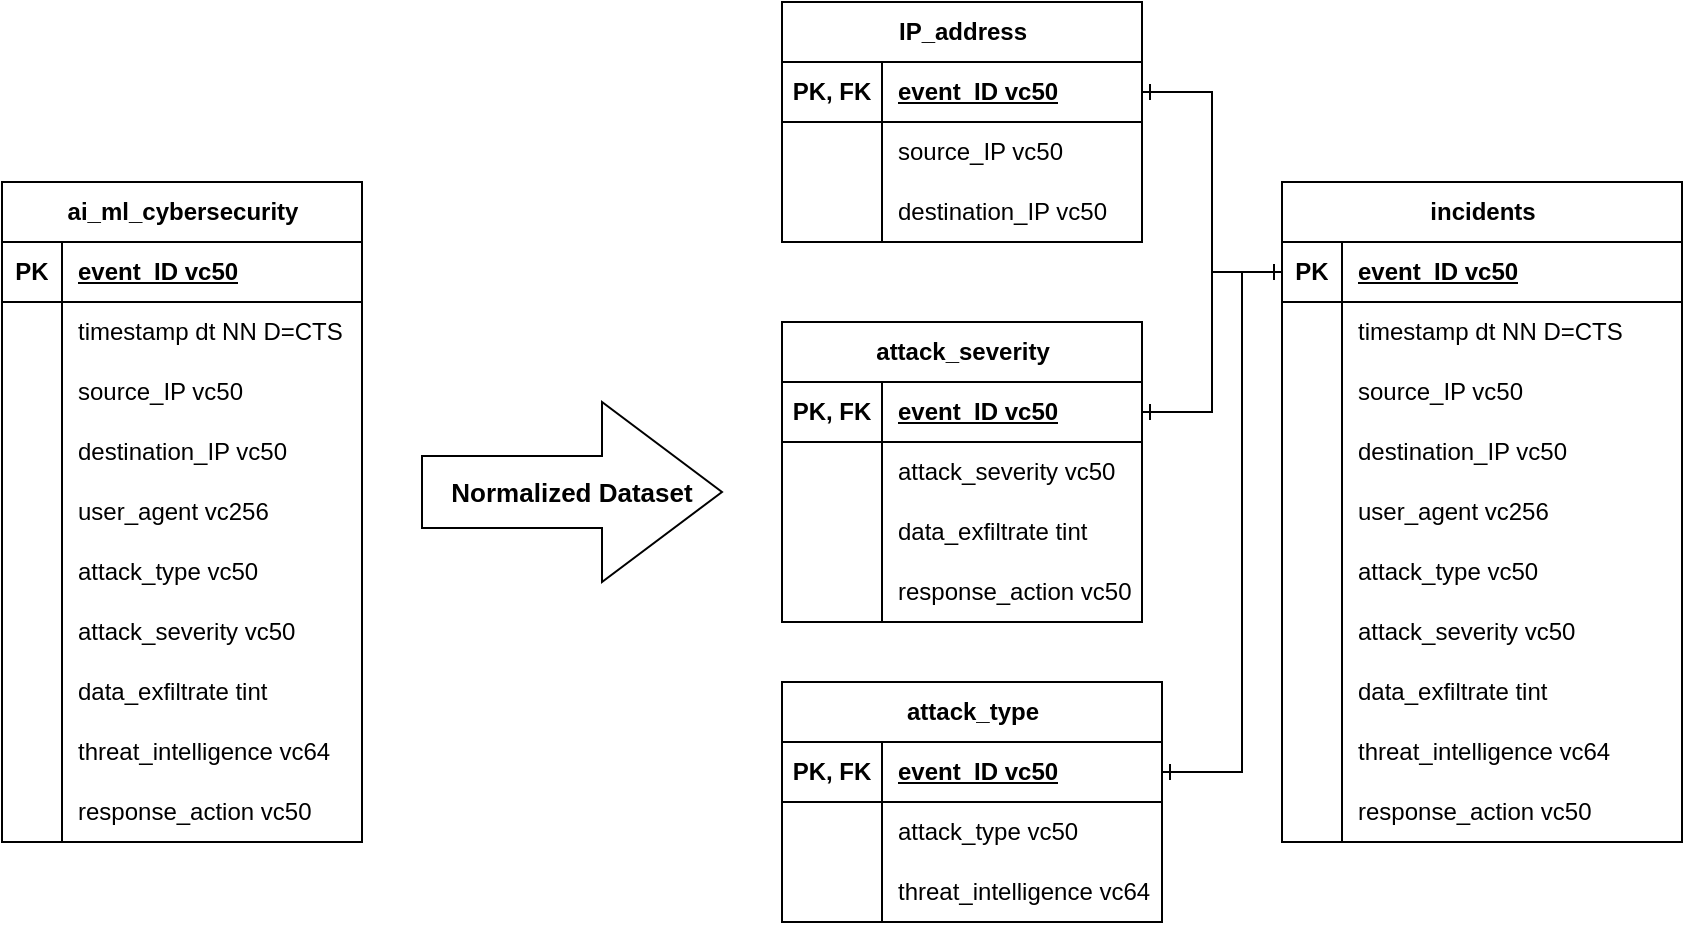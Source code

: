 <mxfile version="26.2.2">
  <diagram name="Page-1" id="q5NoEuznmIDXxL8UI7JM">
    <mxGraphModel dx="1345" dy="783" grid="1" gridSize="10" guides="1" tooltips="1" connect="1" arrows="1" fold="1" page="1" pageScale="1" pageWidth="1100" pageHeight="850" math="0" shadow="0">
      <root>
        <mxCell id="0" />
        <mxCell id="1" parent="0" />
        <mxCell id="5djAcoGEGjlxMIAoUqnh-1" value="ai_ml_cybersecurity" style="shape=table;startSize=30;container=1;collapsible=1;childLayout=tableLayout;fixedRows=1;rowLines=0;fontStyle=1;align=center;resizeLast=1;html=1;" vertex="1" parent="1">
          <mxGeometry x="120" y="130" width="180" height="330" as="geometry" />
        </mxCell>
        <mxCell id="5djAcoGEGjlxMIAoUqnh-2" value="" style="shape=tableRow;horizontal=0;startSize=0;swimlaneHead=0;swimlaneBody=0;fillColor=none;collapsible=0;dropTarget=0;points=[[0,0.5],[1,0.5]];portConstraint=eastwest;top=0;left=0;right=0;bottom=1;" vertex="1" parent="5djAcoGEGjlxMIAoUqnh-1">
          <mxGeometry y="30" width="180" height="30" as="geometry" />
        </mxCell>
        <mxCell id="5djAcoGEGjlxMIAoUqnh-3" value="PK" style="shape=partialRectangle;connectable=0;fillColor=none;top=0;left=0;bottom=0;right=0;fontStyle=1;overflow=hidden;whiteSpace=wrap;html=1;" vertex="1" parent="5djAcoGEGjlxMIAoUqnh-2">
          <mxGeometry width="30" height="30" as="geometry">
            <mxRectangle width="30" height="30" as="alternateBounds" />
          </mxGeometry>
        </mxCell>
        <mxCell id="5djAcoGEGjlxMIAoUqnh-4" value="event_ID vc50" style="shape=partialRectangle;connectable=0;fillColor=none;top=0;left=0;bottom=0;right=0;align=left;spacingLeft=6;fontStyle=5;overflow=hidden;whiteSpace=wrap;html=1;" vertex="1" parent="5djAcoGEGjlxMIAoUqnh-2">
          <mxGeometry x="30" width="150" height="30" as="geometry">
            <mxRectangle width="150" height="30" as="alternateBounds" />
          </mxGeometry>
        </mxCell>
        <mxCell id="5djAcoGEGjlxMIAoUqnh-5" value="" style="shape=tableRow;horizontal=0;startSize=0;swimlaneHead=0;swimlaneBody=0;fillColor=none;collapsible=0;dropTarget=0;points=[[0,0.5],[1,0.5]];portConstraint=eastwest;top=0;left=0;right=0;bottom=0;" vertex="1" parent="5djAcoGEGjlxMIAoUqnh-1">
          <mxGeometry y="60" width="180" height="30" as="geometry" />
        </mxCell>
        <mxCell id="5djAcoGEGjlxMIAoUqnh-6" value="" style="shape=partialRectangle;connectable=0;fillColor=none;top=0;left=0;bottom=0;right=0;editable=1;overflow=hidden;whiteSpace=wrap;html=1;" vertex="1" parent="5djAcoGEGjlxMIAoUqnh-5">
          <mxGeometry width="30" height="30" as="geometry">
            <mxRectangle width="30" height="30" as="alternateBounds" />
          </mxGeometry>
        </mxCell>
        <mxCell id="5djAcoGEGjlxMIAoUqnh-7" value="timestamp dt NN D=CTS" style="shape=partialRectangle;connectable=0;fillColor=none;top=0;left=0;bottom=0;right=0;align=left;spacingLeft=6;overflow=hidden;whiteSpace=wrap;html=1;" vertex="1" parent="5djAcoGEGjlxMIAoUqnh-5">
          <mxGeometry x="30" width="150" height="30" as="geometry">
            <mxRectangle width="150" height="30" as="alternateBounds" />
          </mxGeometry>
        </mxCell>
        <mxCell id="5djAcoGEGjlxMIAoUqnh-8" value="" style="shape=tableRow;horizontal=0;startSize=0;swimlaneHead=0;swimlaneBody=0;fillColor=none;collapsible=0;dropTarget=0;points=[[0,0.5],[1,0.5]];portConstraint=eastwest;top=0;left=0;right=0;bottom=0;" vertex="1" parent="5djAcoGEGjlxMIAoUqnh-1">
          <mxGeometry y="90" width="180" height="30" as="geometry" />
        </mxCell>
        <mxCell id="5djAcoGEGjlxMIAoUqnh-9" value="" style="shape=partialRectangle;connectable=0;fillColor=none;top=0;left=0;bottom=0;right=0;editable=1;overflow=hidden;whiteSpace=wrap;html=1;" vertex="1" parent="5djAcoGEGjlxMIAoUqnh-8">
          <mxGeometry width="30" height="30" as="geometry">
            <mxRectangle width="30" height="30" as="alternateBounds" />
          </mxGeometry>
        </mxCell>
        <mxCell id="5djAcoGEGjlxMIAoUqnh-10" value="source_IP vc50" style="shape=partialRectangle;connectable=0;fillColor=none;top=0;left=0;bottom=0;right=0;align=left;spacingLeft=6;overflow=hidden;whiteSpace=wrap;html=1;" vertex="1" parent="5djAcoGEGjlxMIAoUqnh-8">
          <mxGeometry x="30" width="150" height="30" as="geometry">
            <mxRectangle width="150" height="30" as="alternateBounds" />
          </mxGeometry>
        </mxCell>
        <mxCell id="5djAcoGEGjlxMIAoUqnh-11" value="" style="shape=tableRow;horizontal=0;startSize=0;swimlaneHead=0;swimlaneBody=0;fillColor=none;collapsible=0;dropTarget=0;points=[[0,0.5],[1,0.5]];portConstraint=eastwest;top=0;left=0;right=0;bottom=0;" vertex="1" parent="5djAcoGEGjlxMIAoUqnh-1">
          <mxGeometry y="120" width="180" height="30" as="geometry" />
        </mxCell>
        <mxCell id="5djAcoGEGjlxMIAoUqnh-12" value="" style="shape=partialRectangle;connectable=0;fillColor=none;top=0;left=0;bottom=0;right=0;editable=1;overflow=hidden;whiteSpace=wrap;html=1;" vertex="1" parent="5djAcoGEGjlxMIAoUqnh-11">
          <mxGeometry width="30" height="30" as="geometry">
            <mxRectangle width="30" height="30" as="alternateBounds" />
          </mxGeometry>
        </mxCell>
        <mxCell id="5djAcoGEGjlxMIAoUqnh-13" value="destination_IP vc50" style="shape=partialRectangle;connectable=0;fillColor=none;top=0;left=0;bottom=0;right=0;align=left;spacingLeft=6;overflow=hidden;whiteSpace=wrap;html=1;" vertex="1" parent="5djAcoGEGjlxMIAoUqnh-11">
          <mxGeometry x="30" width="150" height="30" as="geometry">
            <mxRectangle width="150" height="30" as="alternateBounds" />
          </mxGeometry>
        </mxCell>
        <mxCell id="5djAcoGEGjlxMIAoUqnh-14" value="" style="shape=tableRow;horizontal=0;startSize=0;swimlaneHead=0;swimlaneBody=0;fillColor=none;collapsible=0;dropTarget=0;points=[[0,0.5],[1,0.5]];portConstraint=eastwest;top=0;left=0;right=0;bottom=0;" vertex="1" parent="5djAcoGEGjlxMIAoUqnh-1">
          <mxGeometry y="150" width="180" height="30" as="geometry" />
        </mxCell>
        <mxCell id="5djAcoGEGjlxMIAoUqnh-15" value="" style="shape=partialRectangle;connectable=0;fillColor=none;top=0;left=0;bottom=0;right=0;editable=1;overflow=hidden;whiteSpace=wrap;html=1;" vertex="1" parent="5djAcoGEGjlxMIAoUqnh-14">
          <mxGeometry width="30" height="30" as="geometry">
            <mxRectangle width="30" height="30" as="alternateBounds" />
          </mxGeometry>
        </mxCell>
        <mxCell id="5djAcoGEGjlxMIAoUqnh-16" value="user_agent vc256" style="shape=partialRectangle;connectable=0;fillColor=none;top=0;left=0;bottom=0;right=0;align=left;spacingLeft=6;overflow=hidden;whiteSpace=wrap;html=1;" vertex="1" parent="5djAcoGEGjlxMIAoUqnh-14">
          <mxGeometry x="30" width="150" height="30" as="geometry">
            <mxRectangle width="150" height="30" as="alternateBounds" />
          </mxGeometry>
        </mxCell>
        <mxCell id="5djAcoGEGjlxMIAoUqnh-17" value="" style="shape=tableRow;horizontal=0;startSize=0;swimlaneHead=0;swimlaneBody=0;fillColor=none;collapsible=0;dropTarget=0;points=[[0,0.5],[1,0.5]];portConstraint=eastwest;top=0;left=0;right=0;bottom=0;" vertex="1" parent="5djAcoGEGjlxMIAoUqnh-1">
          <mxGeometry y="180" width="180" height="30" as="geometry" />
        </mxCell>
        <mxCell id="5djAcoGEGjlxMIAoUqnh-18" value="" style="shape=partialRectangle;connectable=0;fillColor=none;top=0;left=0;bottom=0;right=0;editable=1;overflow=hidden;whiteSpace=wrap;html=1;" vertex="1" parent="5djAcoGEGjlxMIAoUqnh-17">
          <mxGeometry width="30" height="30" as="geometry">
            <mxRectangle width="30" height="30" as="alternateBounds" />
          </mxGeometry>
        </mxCell>
        <mxCell id="5djAcoGEGjlxMIAoUqnh-19" value="attack_type vc50" style="shape=partialRectangle;connectable=0;fillColor=none;top=0;left=0;bottom=0;right=0;align=left;spacingLeft=6;overflow=hidden;whiteSpace=wrap;html=1;" vertex="1" parent="5djAcoGEGjlxMIAoUqnh-17">
          <mxGeometry x="30" width="150" height="30" as="geometry">
            <mxRectangle width="150" height="30" as="alternateBounds" />
          </mxGeometry>
        </mxCell>
        <mxCell id="5djAcoGEGjlxMIAoUqnh-20" value="" style="shape=tableRow;horizontal=0;startSize=0;swimlaneHead=0;swimlaneBody=0;fillColor=none;collapsible=0;dropTarget=0;points=[[0,0.5],[1,0.5]];portConstraint=eastwest;top=0;left=0;right=0;bottom=0;" vertex="1" parent="5djAcoGEGjlxMIAoUqnh-1">
          <mxGeometry y="210" width="180" height="30" as="geometry" />
        </mxCell>
        <mxCell id="5djAcoGEGjlxMIAoUqnh-21" value="" style="shape=partialRectangle;connectable=0;fillColor=none;top=0;left=0;bottom=0;right=0;editable=1;overflow=hidden;whiteSpace=wrap;html=1;" vertex="1" parent="5djAcoGEGjlxMIAoUqnh-20">
          <mxGeometry width="30" height="30" as="geometry">
            <mxRectangle width="30" height="30" as="alternateBounds" />
          </mxGeometry>
        </mxCell>
        <mxCell id="5djAcoGEGjlxMIAoUqnh-22" value="attack_severity vc50" style="shape=partialRectangle;connectable=0;fillColor=none;top=0;left=0;bottom=0;right=0;align=left;spacingLeft=6;overflow=hidden;whiteSpace=wrap;html=1;" vertex="1" parent="5djAcoGEGjlxMIAoUqnh-20">
          <mxGeometry x="30" width="150" height="30" as="geometry">
            <mxRectangle width="150" height="30" as="alternateBounds" />
          </mxGeometry>
        </mxCell>
        <mxCell id="5djAcoGEGjlxMIAoUqnh-23" value="" style="shape=tableRow;horizontal=0;startSize=0;swimlaneHead=0;swimlaneBody=0;fillColor=none;collapsible=0;dropTarget=0;points=[[0,0.5],[1,0.5]];portConstraint=eastwest;top=0;left=0;right=0;bottom=0;" vertex="1" parent="5djAcoGEGjlxMIAoUqnh-1">
          <mxGeometry y="240" width="180" height="30" as="geometry" />
        </mxCell>
        <mxCell id="5djAcoGEGjlxMIAoUqnh-24" value="" style="shape=partialRectangle;connectable=0;fillColor=none;top=0;left=0;bottom=0;right=0;editable=1;overflow=hidden;whiteSpace=wrap;html=1;" vertex="1" parent="5djAcoGEGjlxMIAoUqnh-23">
          <mxGeometry width="30" height="30" as="geometry">
            <mxRectangle width="30" height="30" as="alternateBounds" />
          </mxGeometry>
        </mxCell>
        <mxCell id="5djAcoGEGjlxMIAoUqnh-25" value="data_exfiltrate tint" style="shape=partialRectangle;connectable=0;fillColor=none;top=0;left=0;bottom=0;right=0;align=left;spacingLeft=6;overflow=hidden;whiteSpace=wrap;html=1;" vertex="1" parent="5djAcoGEGjlxMIAoUqnh-23">
          <mxGeometry x="30" width="150" height="30" as="geometry">
            <mxRectangle width="150" height="30" as="alternateBounds" />
          </mxGeometry>
        </mxCell>
        <mxCell id="5djAcoGEGjlxMIAoUqnh-29" value="" style="shape=tableRow;horizontal=0;startSize=0;swimlaneHead=0;swimlaneBody=0;fillColor=none;collapsible=0;dropTarget=0;points=[[0,0.5],[1,0.5]];portConstraint=eastwest;top=0;left=0;right=0;bottom=0;" vertex="1" parent="5djAcoGEGjlxMIAoUqnh-1">
          <mxGeometry y="270" width="180" height="30" as="geometry" />
        </mxCell>
        <mxCell id="5djAcoGEGjlxMIAoUqnh-30" value="" style="shape=partialRectangle;connectable=0;fillColor=none;top=0;left=0;bottom=0;right=0;editable=1;overflow=hidden;whiteSpace=wrap;html=1;" vertex="1" parent="5djAcoGEGjlxMIAoUqnh-29">
          <mxGeometry width="30" height="30" as="geometry">
            <mxRectangle width="30" height="30" as="alternateBounds" />
          </mxGeometry>
        </mxCell>
        <mxCell id="5djAcoGEGjlxMIAoUqnh-31" value="threat_intelligence vc64" style="shape=partialRectangle;connectable=0;fillColor=none;top=0;left=0;bottom=0;right=0;align=left;spacingLeft=6;overflow=hidden;whiteSpace=wrap;html=1;" vertex="1" parent="5djAcoGEGjlxMIAoUqnh-29">
          <mxGeometry x="30" width="150" height="30" as="geometry">
            <mxRectangle width="150" height="30" as="alternateBounds" />
          </mxGeometry>
        </mxCell>
        <mxCell id="5djAcoGEGjlxMIAoUqnh-26" value="" style="shape=tableRow;horizontal=0;startSize=0;swimlaneHead=0;swimlaneBody=0;fillColor=none;collapsible=0;dropTarget=0;points=[[0,0.5],[1,0.5]];portConstraint=eastwest;top=0;left=0;right=0;bottom=0;" vertex="1" parent="5djAcoGEGjlxMIAoUqnh-1">
          <mxGeometry y="300" width="180" height="30" as="geometry" />
        </mxCell>
        <mxCell id="5djAcoGEGjlxMIAoUqnh-27" value="" style="shape=partialRectangle;connectable=0;fillColor=none;top=0;left=0;bottom=0;right=0;editable=1;overflow=hidden;whiteSpace=wrap;html=1;" vertex="1" parent="5djAcoGEGjlxMIAoUqnh-26">
          <mxGeometry width="30" height="30" as="geometry">
            <mxRectangle width="30" height="30" as="alternateBounds" />
          </mxGeometry>
        </mxCell>
        <mxCell id="5djAcoGEGjlxMIAoUqnh-28" value="response_action vc50" style="shape=partialRectangle;connectable=0;fillColor=none;top=0;left=0;bottom=0;right=0;align=left;spacingLeft=6;overflow=hidden;whiteSpace=wrap;html=1;" vertex="1" parent="5djAcoGEGjlxMIAoUqnh-26">
          <mxGeometry x="30" width="150" height="30" as="geometry">
            <mxRectangle width="150" height="30" as="alternateBounds" />
          </mxGeometry>
        </mxCell>
        <mxCell id="5djAcoGEGjlxMIAoUqnh-33" value="&lt;font style=&quot;font-size: 13px;&quot;&gt;&lt;b&gt;Normalized Dataset&lt;/b&gt;&lt;/font&gt;" style="shape=singleArrow;whiteSpace=wrap;html=1;arrowWidth=0.4;arrowSize=0.4;labelBorderColor=none;labelBackgroundColor=none;" vertex="1" parent="1">
          <mxGeometry x="330" y="240" width="150" height="90" as="geometry" />
        </mxCell>
        <mxCell id="5djAcoGEGjlxMIAoUqnh-34" value="IP_address" style="shape=table;startSize=30;container=1;collapsible=1;childLayout=tableLayout;fixedRows=1;rowLines=0;fontStyle=1;align=center;resizeLast=1;html=1;" vertex="1" parent="1">
          <mxGeometry x="510" y="40" width="180" height="120" as="geometry" />
        </mxCell>
        <mxCell id="5djAcoGEGjlxMIAoUqnh-35" value="" style="shape=tableRow;horizontal=0;startSize=0;swimlaneHead=0;swimlaneBody=0;fillColor=none;collapsible=0;dropTarget=0;points=[[0,0.5],[1,0.5]];portConstraint=eastwest;top=0;left=0;right=0;bottom=1;" vertex="1" parent="5djAcoGEGjlxMIAoUqnh-34">
          <mxGeometry y="30" width="180" height="30" as="geometry" />
        </mxCell>
        <mxCell id="5djAcoGEGjlxMIAoUqnh-36" value="PK, FK" style="shape=partialRectangle;connectable=0;fillColor=none;top=0;left=0;bottom=0;right=0;fontStyle=1;overflow=hidden;whiteSpace=wrap;html=1;" vertex="1" parent="5djAcoGEGjlxMIAoUqnh-35">
          <mxGeometry width="50" height="30" as="geometry">
            <mxRectangle width="50" height="30" as="alternateBounds" />
          </mxGeometry>
        </mxCell>
        <mxCell id="5djAcoGEGjlxMIAoUqnh-37" value="event_ID vc50" style="shape=partialRectangle;connectable=0;fillColor=none;top=0;left=0;bottom=0;right=0;align=left;spacingLeft=6;fontStyle=5;overflow=hidden;whiteSpace=wrap;html=1;" vertex="1" parent="5djAcoGEGjlxMIAoUqnh-35">
          <mxGeometry x="50" width="130" height="30" as="geometry">
            <mxRectangle width="130" height="30" as="alternateBounds" />
          </mxGeometry>
        </mxCell>
        <mxCell id="5djAcoGEGjlxMIAoUqnh-38" value="" style="shape=tableRow;horizontal=0;startSize=0;swimlaneHead=0;swimlaneBody=0;fillColor=none;collapsible=0;dropTarget=0;points=[[0,0.5],[1,0.5]];portConstraint=eastwest;top=0;left=0;right=0;bottom=0;" vertex="1" parent="5djAcoGEGjlxMIAoUqnh-34">
          <mxGeometry y="60" width="180" height="30" as="geometry" />
        </mxCell>
        <mxCell id="5djAcoGEGjlxMIAoUqnh-39" value="" style="shape=partialRectangle;connectable=0;fillColor=none;top=0;left=0;bottom=0;right=0;editable=1;overflow=hidden;whiteSpace=wrap;html=1;" vertex="1" parent="5djAcoGEGjlxMIAoUqnh-38">
          <mxGeometry width="50" height="30" as="geometry">
            <mxRectangle width="50" height="30" as="alternateBounds" />
          </mxGeometry>
        </mxCell>
        <mxCell id="5djAcoGEGjlxMIAoUqnh-40" value="source_IP vc50" style="shape=partialRectangle;connectable=0;fillColor=none;top=0;left=0;bottom=0;right=0;align=left;spacingLeft=6;overflow=hidden;whiteSpace=wrap;html=1;" vertex="1" parent="5djAcoGEGjlxMIAoUqnh-38">
          <mxGeometry x="50" width="130" height="30" as="geometry">
            <mxRectangle width="130" height="30" as="alternateBounds" />
          </mxGeometry>
        </mxCell>
        <mxCell id="5djAcoGEGjlxMIAoUqnh-41" value="" style="shape=tableRow;horizontal=0;startSize=0;swimlaneHead=0;swimlaneBody=0;fillColor=none;collapsible=0;dropTarget=0;points=[[0,0.5],[1,0.5]];portConstraint=eastwest;top=0;left=0;right=0;bottom=0;" vertex="1" parent="5djAcoGEGjlxMIAoUqnh-34">
          <mxGeometry y="90" width="180" height="30" as="geometry" />
        </mxCell>
        <mxCell id="5djAcoGEGjlxMIAoUqnh-42" value="" style="shape=partialRectangle;connectable=0;fillColor=none;top=0;left=0;bottom=0;right=0;editable=1;overflow=hidden;whiteSpace=wrap;html=1;" vertex="1" parent="5djAcoGEGjlxMIAoUqnh-41">
          <mxGeometry width="50" height="30" as="geometry">
            <mxRectangle width="50" height="30" as="alternateBounds" />
          </mxGeometry>
        </mxCell>
        <mxCell id="5djAcoGEGjlxMIAoUqnh-43" value="destination_IP vc50" style="shape=partialRectangle;connectable=0;fillColor=none;top=0;left=0;bottom=0;right=0;align=left;spacingLeft=6;overflow=hidden;whiteSpace=wrap;html=1;" vertex="1" parent="5djAcoGEGjlxMIAoUqnh-41">
          <mxGeometry x="50" width="130" height="30" as="geometry">
            <mxRectangle width="130" height="30" as="alternateBounds" />
          </mxGeometry>
        </mxCell>
        <mxCell id="5djAcoGEGjlxMIAoUqnh-47" value="attack_severity" style="shape=table;startSize=30;container=1;collapsible=1;childLayout=tableLayout;fixedRows=1;rowLines=0;fontStyle=1;align=center;resizeLast=1;html=1;" vertex="1" parent="1">
          <mxGeometry x="510" y="200" width="180" height="150" as="geometry" />
        </mxCell>
        <mxCell id="5djAcoGEGjlxMIAoUqnh-48" value="" style="shape=tableRow;horizontal=0;startSize=0;swimlaneHead=0;swimlaneBody=0;fillColor=none;collapsible=0;dropTarget=0;points=[[0,0.5],[1,0.5]];portConstraint=eastwest;top=0;left=0;right=0;bottom=1;" vertex="1" parent="5djAcoGEGjlxMIAoUqnh-47">
          <mxGeometry y="30" width="180" height="30" as="geometry" />
        </mxCell>
        <mxCell id="5djAcoGEGjlxMIAoUqnh-49" value="PK, FK" style="shape=partialRectangle;connectable=0;fillColor=none;top=0;left=0;bottom=0;right=0;fontStyle=1;overflow=hidden;whiteSpace=wrap;html=1;" vertex="1" parent="5djAcoGEGjlxMIAoUqnh-48">
          <mxGeometry width="50" height="30" as="geometry">
            <mxRectangle width="50" height="30" as="alternateBounds" />
          </mxGeometry>
        </mxCell>
        <mxCell id="5djAcoGEGjlxMIAoUqnh-50" value="event_ID vc50" style="shape=partialRectangle;connectable=0;fillColor=none;top=0;left=0;bottom=0;right=0;align=left;spacingLeft=6;fontStyle=5;overflow=hidden;whiteSpace=wrap;html=1;" vertex="1" parent="5djAcoGEGjlxMIAoUqnh-48">
          <mxGeometry x="50" width="130" height="30" as="geometry">
            <mxRectangle width="130" height="30" as="alternateBounds" />
          </mxGeometry>
        </mxCell>
        <mxCell id="5djAcoGEGjlxMIAoUqnh-51" value="" style="shape=tableRow;horizontal=0;startSize=0;swimlaneHead=0;swimlaneBody=0;fillColor=none;collapsible=0;dropTarget=0;points=[[0,0.5],[1,0.5]];portConstraint=eastwest;top=0;left=0;right=0;bottom=0;" vertex="1" parent="5djAcoGEGjlxMIAoUqnh-47">
          <mxGeometry y="60" width="180" height="30" as="geometry" />
        </mxCell>
        <mxCell id="5djAcoGEGjlxMIAoUqnh-52" value="" style="shape=partialRectangle;connectable=0;fillColor=none;top=0;left=0;bottom=0;right=0;editable=1;overflow=hidden;whiteSpace=wrap;html=1;" vertex="1" parent="5djAcoGEGjlxMIAoUqnh-51">
          <mxGeometry width="50" height="30" as="geometry">
            <mxRectangle width="50" height="30" as="alternateBounds" />
          </mxGeometry>
        </mxCell>
        <mxCell id="5djAcoGEGjlxMIAoUqnh-53" value="attack_severity vc50" style="shape=partialRectangle;connectable=0;fillColor=none;top=0;left=0;bottom=0;right=0;align=left;spacingLeft=6;overflow=hidden;whiteSpace=wrap;html=1;" vertex="1" parent="5djAcoGEGjlxMIAoUqnh-51">
          <mxGeometry x="50" width="130" height="30" as="geometry">
            <mxRectangle width="130" height="30" as="alternateBounds" />
          </mxGeometry>
        </mxCell>
        <mxCell id="5djAcoGEGjlxMIAoUqnh-54" value="" style="shape=tableRow;horizontal=0;startSize=0;swimlaneHead=0;swimlaneBody=0;fillColor=none;collapsible=0;dropTarget=0;points=[[0,0.5],[1,0.5]];portConstraint=eastwest;top=0;left=0;right=0;bottom=0;" vertex="1" parent="5djAcoGEGjlxMIAoUqnh-47">
          <mxGeometry y="90" width="180" height="30" as="geometry" />
        </mxCell>
        <mxCell id="5djAcoGEGjlxMIAoUqnh-55" value="" style="shape=partialRectangle;connectable=0;fillColor=none;top=0;left=0;bottom=0;right=0;editable=1;overflow=hidden;whiteSpace=wrap;html=1;" vertex="1" parent="5djAcoGEGjlxMIAoUqnh-54">
          <mxGeometry width="50" height="30" as="geometry">
            <mxRectangle width="50" height="30" as="alternateBounds" />
          </mxGeometry>
        </mxCell>
        <mxCell id="5djAcoGEGjlxMIAoUqnh-56" value="data_exfiltrate tint" style="shape=partialRectangle;connectable=0;fillColor=none;top=0;left=0;bottom=0;right=0;align=left;spacingLeft=6;overflow=hidden;whiteSpace=wrap;html=1;" vertex="1" parent="5djAcoGEGjlxMIAoUqnh-54">
          <mxGeometry x="50" width="130" height="30" as="geometry">
            <mxRectangle width="130" height="30" as="alternateBounds" />
          </mxGeometry>
        </mxCell>
        <mxCell id="5djAcoGEGjlxMIAoUqnh-57" value="" style="shape=tableRow;horizontal=0;startSize=0;swimlaneHead=0;swimlaneBody=0;fillColor=none;collapsible=0;dropTarget=0;points=[[0,0.5],[1,0.5]];portConstraint=eastwest;top=0;left=0;right=0;bottom=0;" vertex="1" parent="5djAcoGEGjlxMIAoUqnh-47">
          <mxGeometry y="120" width="180" height="30" as="geometry" />
        </mxCell>
        <mxCell id="5djAcoGEGjlxMIAoUqnh-58" value="" style="shape=partialRectangle;connectable=0;fillColor=none;top=0;left=0;bottom=0;right=0;editable=1;overflow=hidden;whiteSpace=wrap;html=1;" vertex="1" parent="5djAcoGEGjlxMIAoUqnh-57">
          <mxGeometry width="50" height="30" as="geometry">
            <mxRectangle width="50" height="30" as="alternateBounds" />
          </mxGeometry>
        </mxCell>
        <mxCell id="5djAcoGEGjlxMIAoUqnh-59" value="response_action vc50" style="shape=partialRectangle;connectable=0;fillColor=none;top=0;left=0;bottom=0;right=0;align=left;spacingLeft=6;overflow=hidden;whiteSpace=wrap;html=1;" vertex="1" parent="5djAcoGEGjlxMIAoUqnh-57">
          <mxGeometry x="50" width="130" height="30" as="geometry">
            <mxRectangle width="130" height="30" as="alternateBounds" />
          </mxGeometry>
        </mxCell>
        <mxCell id="5djAcoGEGjlxMIAoUqnh-60" value="attack_type" style="shape=table;startSize=30;container=1;collapsible=1;childLayout=tableLayout;fixedRows=1;rowLines=0;fontStyle=1;align=center;resizeLast=1;html=1;" vertex="1" parent="1">
          <mxGeometry x="510" y="380" width="190" height="120" as="geometry" />
        </mxCell>
        <mxCell id="5djAcoGEGjlxMIAoUqnh-61" value="" style="shape=tableRow;horizontal=0;startSize=0;swimlaneHead=0;swimlaneBody=0;fillColor=none;collapsible=0;dropTarget=0;points=[[0,0.5],[1,0.5]];portConstraint=eastwest;top=0;left=0;right=0;bottom=1;" vertex="1" parent="5djAcoGEGjlxMIAoUqnh-60">
          <mxGeometry y="30" width="190" height="30" as="geometry" />
        </mxCell>
        <mxCell id="5djAcoGEGjlxMIAoUqnh-62" value="PK, FK" style="shape=partialRectangle;connectable=0;fillColor=none;top=0;left=0;bottom=0;right=0;fontStyle=1;overflow=hidden;whiteSpace=wrap;html=1;" vertex="1" parent="5djAcoGEGjlxMIAoUqnh-61">
          <mxGeometry width="50" height="30" as="geometry">
            <mxRectangle width="50" height="30" as="alternateBounds" />
          </mxGeometry>
        </mxCell>
        <mxCell id="5djAcoGEGjlxMIAoUqnh-63" value="event_ID vc50" style="shape=partialRectangle;connectable=0;fillColor=none;top=0;left=0;bottom=0;right=0;align=left;spacingLeft=6;fontStyle=5;overflow=hidden;whiteSpace=wrap;html=1;" vertex="1" parent="5djAcoGEGjlxMIAoUqnh-61">
          <mxGeometry x="50" width="140" height="30" as="geometry">
            <mxRectangle width="140" height="30" as="alternateBounds" />
          </mxGeometry>
        </mxCell>
        <mxCell id="5djAcoGEGjlxMIAoUqnh-64" value="" style="shape=tableRow;horizontal=0;startSize=0;swimlaneHead=0;swimlaneBody=0;fillColor=none;collapsible=0;dropTarget=0;points=[[0,0.5],[1,0.5]];portConstraint=eastwest;top=0;left=0;right=0;bottom=0;" vertex="1" parent="5djAcoGEGjlxMIAoUqnh-60">
          <mxGeometry y="60" width="190" height="30" as="geometry" />
        </mxCell>
        <mxCell id="5djAcoGEGjlxMIAoUqnh-65" value="" style="shape=partialRectangle;connectable=0;fillColor=none;top=0;left=0;bottom=0;right=0;editable=1;overflow=hidden;whiteSpace=wrap;html=1;" vertex="1" parent="5djAcoGEGjlxMIAoUqnh-64">
          <mxGeometry width="50" height="30" as="geometry">
            <mxRectangle width="50" height="30" as="alternateBounds" />
          </mxGeometry>
        </mxCell>
        <mxCell id="5djAcoGEGjlxMIAoUqnh-66" value="attack_type vc50" style="shape=partialRectangle;connectable=0;fillColor=none;top=0;left=0;bottom=0;right=0;align=left;spacingLeft=6;overflow=hidden;whiteSpace=wrap;html=1;" vertex="1" parent="5djAcoGEGjlxMIAoUqnh-64">
          <mxGeometry x="50" width="140" height="30" as="geometry">
            <mxRectangle width="140" height="30" as="alternateBounds" />
          </mxGeometry>
        </mxCell>
        <mxCell id="5djAcoGEGjlxMIAoUqnh-67" value="" style="shape=tableRow;horizontal=0;startSize=0;swimlaneHead=0;swimlaneBody=0;fillColor=none;collapsible=0;dropTarget=0;points=[[0,0.5],[1,0.5]];portConstraint=eastwest;top=0;left=0;right=0;bottom=0;" vertex="1" parent="5djAcoGEGjlxMIAoUqnh-60">
          <mxGeometry y="90" width="190" height="30" as="geometry" />
        </mxCell>
        <mxCell id="5djAcoGEGjlxMIAoUqnh-68" value="" style="shape=partialRectangle;connectable=0;fillColor=none;top=0;left=0;bottom=0;right=0;editable=1;overflow=hidden;whiteSpace=wrap;html=1;" vertex="1" parent="5djAcoGEGjlxMIAoUqnh-67">
          <mxGeometry width="50" height="30" as="geometry">
            <mxRectangle width="50" height="30" as="alternateBounds" />
          </mxGeometry>
        </mxCell>
        <mxCell id="5djAcoGEGjlxMIAoUqnh-69" value="threat_intelligence vc64" style="shape=partialRectangle;connectable=0;fillColor=none;top=0;left=0;bottom=0;right=0;align=left;spacingLeft=6;overflow=hidden;whiteSpace=wrap;html=1;" vertex="1" parent="5djAcoGEGjlxMIAoUqnh-67">
          <mxGeometry x="50" width="140" height="30" as="geometry">
            <mxRectangle width="140" height="30" as="alternateBounds" />
          </mxGeometry>
        </mxCell>
        <mxCell id="5djAcoGEGjlxMIAoUqnh-118" value="incidents" style="shape=table;startSize=30;container=1;collapsible=1;childLayout=tableLayout;fixedRows=1;rowLines=0;fontStyle=1;align=center;resizeLast=1;html=1;" vertex="1" parent="1">
          <mxGeometry x="760" y="130" width="200" height="330" as="geometry" />
        </mxCell>
        <mxCell id="5djAcoGEGjlxMIAoUqnh-119" value="" style="shape=tableRow;horizontal=0;startSize=0;swimlaneHead=0;swimlaneBody=0;fillColor=none;collapsible=0;dropTarget=0;points=[[0,0.5],[1,0.5]];portConstraint=eastwest;top=0;left=0;right=0;bottom=1;" vertex="1" parent="5djAcoGEGjlxMIAoUqnh-118">
          <mxGeometry y="30" width="200" height="30" as="geometry" />
        </mxCell>
        <mxCell id="5djAcoGEGjlxMIAoUqnh-120" value="PK" style="shape=partialRectangle;connectable=0;fillColor=none;top=0;left=0;bottom=0;right=0;fontStyle=1;overflow=hidden;whiteSpace=wrap;html=1;" vertex="1" parent="5djAcoGEGjlxMIAoUqnh-119">
          <mxGeometry width="30" height="30" as="geometry">
            <mxRectangle width="30" height="30" as="alternateBounds" />
          </mxGeometry>
        </mxCell>
        <mxCell id="5djAcoGEGjlxMIAoUqnh-121" value="event_ID vc50" style="shape=partialRectangle;connectable=0;fillColor=none;top=0;left=0;bottom=0;right=0;align=left;spacingLeft=6;fontStyle=5;overflow=hidden;whiteSpace=wrap;html=1;" vertex="1" parent="5djAcoGEGjlxMIAoUqnh-119">
          <mxGeometry x="30" width="170" height="30" as="geometry">
            <mxRectangle width="170" height="30" as="alternateBounds" />
          </mxGeometry>
        </mxCell>
        <mxCell id="5djAcoGEGjlxMIAoUqnh-122" value="" style="shape=tableRow;horizontal=0;startSize=0;swimlaneHead=0;swimlaneBody=0;fillColor=none;collapsible=0;dropTarget=0;points=[[0,0.5],[1,0.5]];portConstraint=eastwest;top=0;left=0;right=0;bottom=0;" vertex="1" parent="5djAcoGEGjlxMIAoUqnh-118">
          <mxGeometry y="60" width="200" height="30" as="geometry" />
        </mxCell>
        <mxCell id="5djAcoGEGjlxMIAoUqnh-123" value="" style="shape=partialRectangle;connectable=0;fillColor=none;top=0;left=0;bottom=0;right=0;editable=1;overflow=hidden;whiteSpace=wrap;html=1;" vertex="1" parent="5djAcoGEGjlxMIAoUqnh-122">
          <mxGeometry width="30" height="30" as="geometry">
            <mxRectangle width="30" height="30" as="alternateBounds" />
          </mxGeometry>
        </mxCell>
        <mxCell id="5djAcoGEGjlxMIAoUqnh-124" value="timestamp dt NN D=CTS" style="shape=partialRectangle;connectable=0;fillColor=none;top=0;left=0;bottom=0;right=0;align=left;spacingLeft=6;overflow=hidden;whiteSpace=wrap;html=1;" vertex="1" parent="5djAcoGEGjlxMIAoUqnh-122">
          <mxGeometry x="30" width="170" height="30" as="geometry">
            <mxRectangle width="170" height="30" as="alternateBounds" />
          </mxGeometry>
        </mxCell>
        <mxCell id="5djAcoGEGjlxMIAoUqnh-125" value="" style="shape=tableRow;horizontal=0;startSize=0;swimlaneHead=0;swimlaneBody=0;fillColor=none;collapsible=0;dropTarget=0;points=[[0,0.5],[1,0.5]];portConstraint=eastwest;top=0;left=0;right=0;bottom=0;" vertex="1" parent="5djAcoGEGjlxMIAoUqnh-118">
          <mxGeometry y="90" width="200" height="30" as="geometry" />
        </mxCell>
        <mxCell id="5djAcoGEGjlxMIAoUqnh-126" value="" style="shape=partialRectangle;connectable=0;fillColor=none;top=0;left=0;bottom=0;right=0;editable=1;overflow=hidden;whiteSpace=wrap;html=1;" vertex="1" parent="5djAcoGEGjlxMIAoUqnh-125">
          <mxGeometry width="30" height="30" as="geometry">
            <mxRectangle width="30" height="30" as="alternateBounds" />
          </mxGeometry>
        </mxCell>
        <mxCell id="5djAcoGEGjlxMIAoUqnh-127" value="source_IP vc50" style="shape=partialRectangle;connectable=0;fillColor=none;top=0;left=0;bottom=0;right=0;align=left;spacingLeft=6;overflow=hidden;whiteSpace=wrap;html=1;" vertex="1" parent="5djAcoGEGjlxMIAoUqnh-125">
          <mxGeometry x="30" width="170" height="30" as="geometry">
            <mxRectangle width="170" height="30" as="alternateBounds" />
          </mxGeometry>
        </mxCell>
        <mxCell id="5djAcoGEGjlxMIAoUqnh-128" value="" style="shape=tableRow;horizontal=0;startSize=0;swimlaneHead=0;swimlaneBody=0;fillColor=none;collapsible=0;dropTarget=0;points=[[0,0.5],[1,0.5]];portConstraint=eastwest;top=0;left=0;right=0;bottom=0;" vertex="1" parent="5djAcoGEGjlxMIAoUqnh-118">
          <mxGeometry y="120" width="200" height="30" as="geometry" />
        </mxCell>
        <mxCell id="5djAcoGEGjlxMIAoUqnh-129" value="" style="shape=partialRectangle;connectable=0;fillColor=none;top=0;left=0;bottom=0;right=0;editable=1;overflow=hidden;whiteSpace=wrap;html=1;" vertex="1" parent="5djAcoGEGjlxMIAoUqnh-128">
          <mxGeometry width="30" height="30" as="geometry">
            <mxRectangle width="30" height="30" as="alternateBounds" />
          </mxGeometry>
        </mxCell>
        <mxCell id="5djAcoGEGjlxMIAoUqnh-130" value="destination_IP vc50" style="shape=partialRectangle;connectable=0;fillColor=none;top=0;left=0;bottom=0;right=0;align=left;spacingLeft=6;overflow=hidden;whiteSpace=wrap;html=1;" vertex="1" parent="5djAcoGEGjlxMIAoUqnh-128">
          <mxGeometry x="30" width="170" height="30" as="geometry">
            <mxRectangle width="170" height="30" as="alternateBounds" />
          </mxGeometry>
        </mxCell>
        <mxCell id="5djAcoGEGjlxMIAoUqnh-131" value="" style="shape=tableRow;horizontal=0;startSize=0;swimlaneHead=0;swimlaneBody=0;fillColor=none;collapsible=0;dropTarget=0;points=[[0,0.5],[1,0.5]];portConstraint=eastwest;top=0;left=0;right=0;bottom=0;" vertex="1" parent="5djAcoGEGjlxMIAoUqnh-118">
          <mxGeometry y="150" width="200" height="30" as="geometry" />
        </mxCell>
        <mxCell id="5djAcoGEGjlxMIAoUqnh-132" value="" style="shape=partialRectangle;connectable=0;fillColor=none;top=0;left=0;bottom=0;right=0;editable=1;overflow=hidden;whiteSpace=wrap;html=1;" vertex="1" parent="5djAcoGEGjlxMIAoUqnh-131">
          <mxGeometry width="30" height="30" as="geometry">
            <mxRectangle width="30" height="30" as="alternateBounds" />
          </mxGeometry>
        </mxCell>
        <mxCell id="5djAcoGEGjlxMIAoUqnh-133" value="user_agent vc256" style="shape=partialRectangle;connectable=0;fillColor=none;top=0;left=0;bottom=0;right=0;align=left;spacingLeft=6;overflow=hidden;whiteSpace=wrap;html=1;" vertex="1" parent="5djAcoGEGjlxMIAoUqnh-131">
          <mxGeometry x="30" width="170" height="30" as="geometry">
            <mxRectangle width="170" height="30" as="alternateBounds" />
          </mxGeometry>
        </mxCell>
        <mxCell id="5djAcoGEGjlxMIAoUqnh-134" value="" style="shape=tableRow;horizontal=0;startSize=0;swimlaneHead=0;swimlaneBody=0;fillColor=none;collapsible=0;dropTarget=0;points=[[0,0.5],[1,0.5]];portConstraint=eastwest;top=0;left=0;right=0;bottom=0;" vertex="1" parent="5djAcoGEGjlxMIAoUqnh-118">
          <mxGeometry y="180" width="200" height="30" as="geometry" />
        </mxCell>
        <mxCell id="5djAcoGEGjlxMIAoUqnh-135" value="" style="shape=partialRectangle;connectable=0;fillColor=none;top=0;left=0;bottom=0;right=0;editable=1;overflow=hidden;whiteSpace=wrap;html=1;" vertex="1" parent="5djAcoGEGjlxMIAoUqnh-134">
          <mxGeometry width="30" height="30" as="geometry">
            <mxRectangle width="30" height="30" as="alternateBounds" />
          </mxGeometry>
        </mxCell>
        <mxCell id="5djAcoGEGjlxMIAoUqnh-136" value="attack_type vc50" style="shape=partialRectangle;connectable=0;fillColor=none;top=0;left=0;bottom=0;right=0;align=left;spacingLeft=6;overflow=hidden;whiteSpace=wrap;html=1;" vertex="1" parent="5djAcoGEGjlxMIAoUqnh-134">
          <mxGeometry x="30" width="170" height="30" as="geometry">
            <mxRectangle width="170" height="30" as="alternateBounds" />
          </mxGeometry>
        </mxCell>
        <mxCell id="5djAcoGEGjlxMIAoUqnh-137" value="" style="shape=tableRow;horizontal=0;startSize=0;swimlaneHead=0;swimlaneBody=0;fillColor=none;collapsible=0;dropTarget=0;points=[[0,0.5],[1,0.5]];portConstraint=eastwest;top=0;left=0;right=0;bottom=0;" vertex="1" parent="5djAcoGEGjlxMIAoUqnh-118">
          <mxGeometry y="210" width="200" height="30" as="geometry" />
        </mxCell>
        <mxCell id="5djAcoGEGjlxMIAoUqnh-138" value="" style="shape=partialRectangle;connectable=0;fillColor=none;top=0;left=0;bottom=0;right=0;editable=1;overflow=hidden;whiteSpace=wrap;html=1;" vertex="1" parent="5djAcoGEGjlxMIAoUqnh-137">
          <mxGeometry width="30" height="30" as="geometry">
            <mxRectangle width="30" height="30" as="alternateBounds" />
          </mxGeometry>
        </mxCell>
        <mxCell id="5djAcoGEGjlxMIAoUqnh-139" value="attack_severity vc50" style="shape=partialRectangle;connectable=0;fillColor=none;top=0;left=0;bottom=0;right=0;align=left;spacingLeft=6;overflow=hidden;whiteSpace=wrap;html=1;" vertex="1" parent="5djAcoGEGjlxMIAoUqnh-137">
          <mxGeometry x="30" width="170" height="30" as="geometry">
            <mxRectangle width="170" height="30" as="alternateBounds" />
          </mxGeometry>
        </mxCell>
        <mxCell id="5djAcoGEGjlxMIAoUqnh-140" value="" style="shape=tableRow;horizontal=0;startSize=0;swimlaneHead=0;swimlaneBody=0;fillColor=none;collapsible=0;dropTarget=0;points=[[0,0.5],[1,0.5]];portConstraint=eastwest;top=0;left=0;right=0;bottom=0;" vertex="1" parent="5djAcoGEGjlxMIAoUqnh-118">
          <mxGeometry y="240" width="200" height="30" as="geometry" />
        </mxCell>
        <mxCell id="5djAcoGEGjlxMIAoUqnh-141" value="" style="shape=partialRectangle;connectable=0;fillColor=none;top=0;left=0;bottom=0;right=0;editable=1;overflow=hidden;whiteSpace=wrap;html=1;" vertex="1" parent="5djAcoGEGjlxMIAoUqnh-140">
          <mxGeometry width="30" height="30" as="geometry">
            <mxRectangle width="30" height="30" as="alternateBounds" />
          </mxGeometry>
        </mxCell>
        <mxCell id="5djAcoGEGjlxMIAoUqnh-142" value="data_exfiltrate tint" style="shape=partialRectangle;connectable=0;fillColor=none;top=0;left=0;bottom=0;right=0;align=left;spacingLeft=6;overflow=hidden;whiteSpace=wrap;html=1;" vertex="1" parent="5djAcoGEGjlxMIAoUqnh-140">
          <mxGeometry x="30" width="170" height="30" as="geometry">
            <mxRectangle width="170" height="30" as="alternateBounds" />
          </mxGeometry>
        </mxCell>
        <mxCell id="5djAcoGEGjlxMIAoUqnh-143" value="" style="shape=tableRow;horizontal=0;startSize=0;swimlaneHead=0;swimlaneBody=0;fillColor=none;collapsible=0;dropTarget=0;points=[[0,0.5],[1,0.5]];portConstraint=eastwest;top=0;left=0;right=0;bottom=0;" vertex="1" parent="5djAcoGEGjlxMIAoUqnh-118">
          <mxGeometry y="270" width="200" height="30" as="geometry" />
        </mxCell>
        <mxCell id="5djAcoGEGjlxMIAoUqnh-144" value="" style="shape=partialRectangle;connectable=0;fillColor=none;top=0;left=0;bottom=0;right=0;editable=1;overflow=hidden;whiteSpace=wrap;html=1;" vertex="1" parent="5djAcoGEGjlxMIAoUqnh-143">
          <mxGeometry width="30" height="30" as="geometry">
            <mxRectangle width="30" height="30" as="alternateBounds" />
          </mxGeometry>
        </mxCell>
        <mxCell id="5djAcoGEGjlxMIAoUqnh-145" value="threat_intelligence vc64" style="shape=partialRectangle;connectable=0;fillColor=none;top=0;left=0;bottom=0;right=0;align=left;spacingLeft=6;overflow=hidden;whiteSpace=wrap;html=1;" vertex="1" parent="5djAcoGEGjlxMIAoUqnh-143">
          <mxGeometry x="30" width="170" height="30" as="geometry">
            <mxRectangle width="170" height="30" as="alternateBounds" />
          </mxGeometry>
        </mxCell>
        <mxCell id="5djAcoGEGjlxMIAoUqnh-146" value="" style="shape=tableRow;horizontal=0;startSize=0;swimlaneHead=0;swimlaneBody=0;fillColor=none;collapsible=0;dropTarget=0;points=[[0,0.5],[1,0.5]];portConstraint=eastwest;top=0;left=0;right=0;bottom=0;" vertex="1" parent="5djAcoGEGjlxMIAoUqnh-118">
          <mxGeometry y="300" width="200" height="30" as="geometry" />
        </mxCell>
        <mxCell id="5djAcoGEGjlxMIAoUqnh-147" value="" style="shape=partialRectangle;connectable=0;fillColor=none;top=0;left=0;bottom=0;right=0;editable=1;overflow=hidden;whiteSpace=wrap;html=1;" vertex="1" parent="5djAcoGEGjlxMIAoUqnh-146">
          <mxGeometry width="30" height="30" as="geometry">
            <mxRectangle width="30" height="30" as="alternateBounds" />
          </mxGeometry>
        </mxCell>
        <mxCell id="5djAcoGEGjlxMIAoUqnh-148" value="response_action vc50" style="shape=partialRectangle;connectable=0;fillColor=none;top=0;left=0;bottom=0;right=0;align=left;spacingLeft=6;overflow=hidden;whiteSpace=wrap;html=1;" vertex="1" parent="5djAcoGEGjlxMIAoUqnh-146">
          <mxGeometry x="30" width="170" height="30" as="geometry">
            <mxRectangle width="170" height="30" as="alternateBounds" />
          </mxGeometry>
        </mxCell>
        <mxCell id="5djAcoGEGjlxMIAoUqnh-150" value="" style="edgeStyle=orthogonalEdgeStyle;fontSize=12;html=1;endArrow=ERone;rounded=0;startArrow=ERone;startFill=0;jumpStyle=arc;exitX=0;exitY=0.5;exitDx=0;exitDy=0;entryX=1;entryY=0.5;entryDx=0;entryDy=0;endFill=0;" edge="1" parent="1" source="5djAcoGEGjlxMIAoUqnh-119" target="5djAcoGEGjlxMIAoUqnh-61">
          <mxGeometry width="100" height="100" relative="1" as="geometry">
            <mxPoint x="549.75" y="600" as="sourcePoint" />
            <mxPoint x="649.75" y="500" as="targetPoint" />
            <Array as="points">
              <mxPoint x="740" y="175" />
              <mxPoint x="740" y="425" />
            </Array>
          </mxGeometry>
        </mxCell>
        <mxCell id="5djAcoGEGjlxMIAoUqnh-151" value="" style="edgeStyle=orthogonalEdgeStyle;fontSize=12;html=1;endArrow=ERone;rounded=0;startArrow=ERone;startFill=0;jumpStyle=arc;exitX=0;exitY=0.5;exitDx=0;exitDy=0;entryX=1;entryY=0.5;entryDx=0;entryDy=0;endFill=0;" edge="1" parent="1" source="5djAcoGEGjlxMIAoUqnh-119" target="5djAcoGEGjlxMIAoUqnh-48">
          <mxGeometry width="100" height="100" relative="1" as="geometry">
            <mxPoint x="510" y="610" as="sourcePoint" />
            <mxPoint x="610" y="510" as="targetPoint" />
          </mxGeometry>
        </mxCell>
        <mxCell id="5djAcoGEGjlxMIAoUqnh-152" value="" style="edgeStyle=orthogonalEdgeStyle;fontSize=12;html=1;endArrow=ERone;rounded=0;startArrow=ERone;startFill=0;jumpStyle=arc;exitX=0;exitY=0.5;exitDx=0;exitDy=0;entryX=1;entryY=0.5;entryDx=0;entryDy=0;endFill=0;" edge="1" parent="1" source="5djAcoGEGjlxMIAoUqnh-119" target="5djAcoGEGjlxMIAoUqnh-35">
          <mxGeometry width="100" height="100" relative="1" as="geometry">
            <mxPoint x="580" y="580" as="sourcePoint" />
            <mxPoint x="680" y="480" as="targetPoint" />
          </mxGeometry>
        </mxCell>
      </root>
    </mxGraphModel>
  </diagram>
</mxfile>
